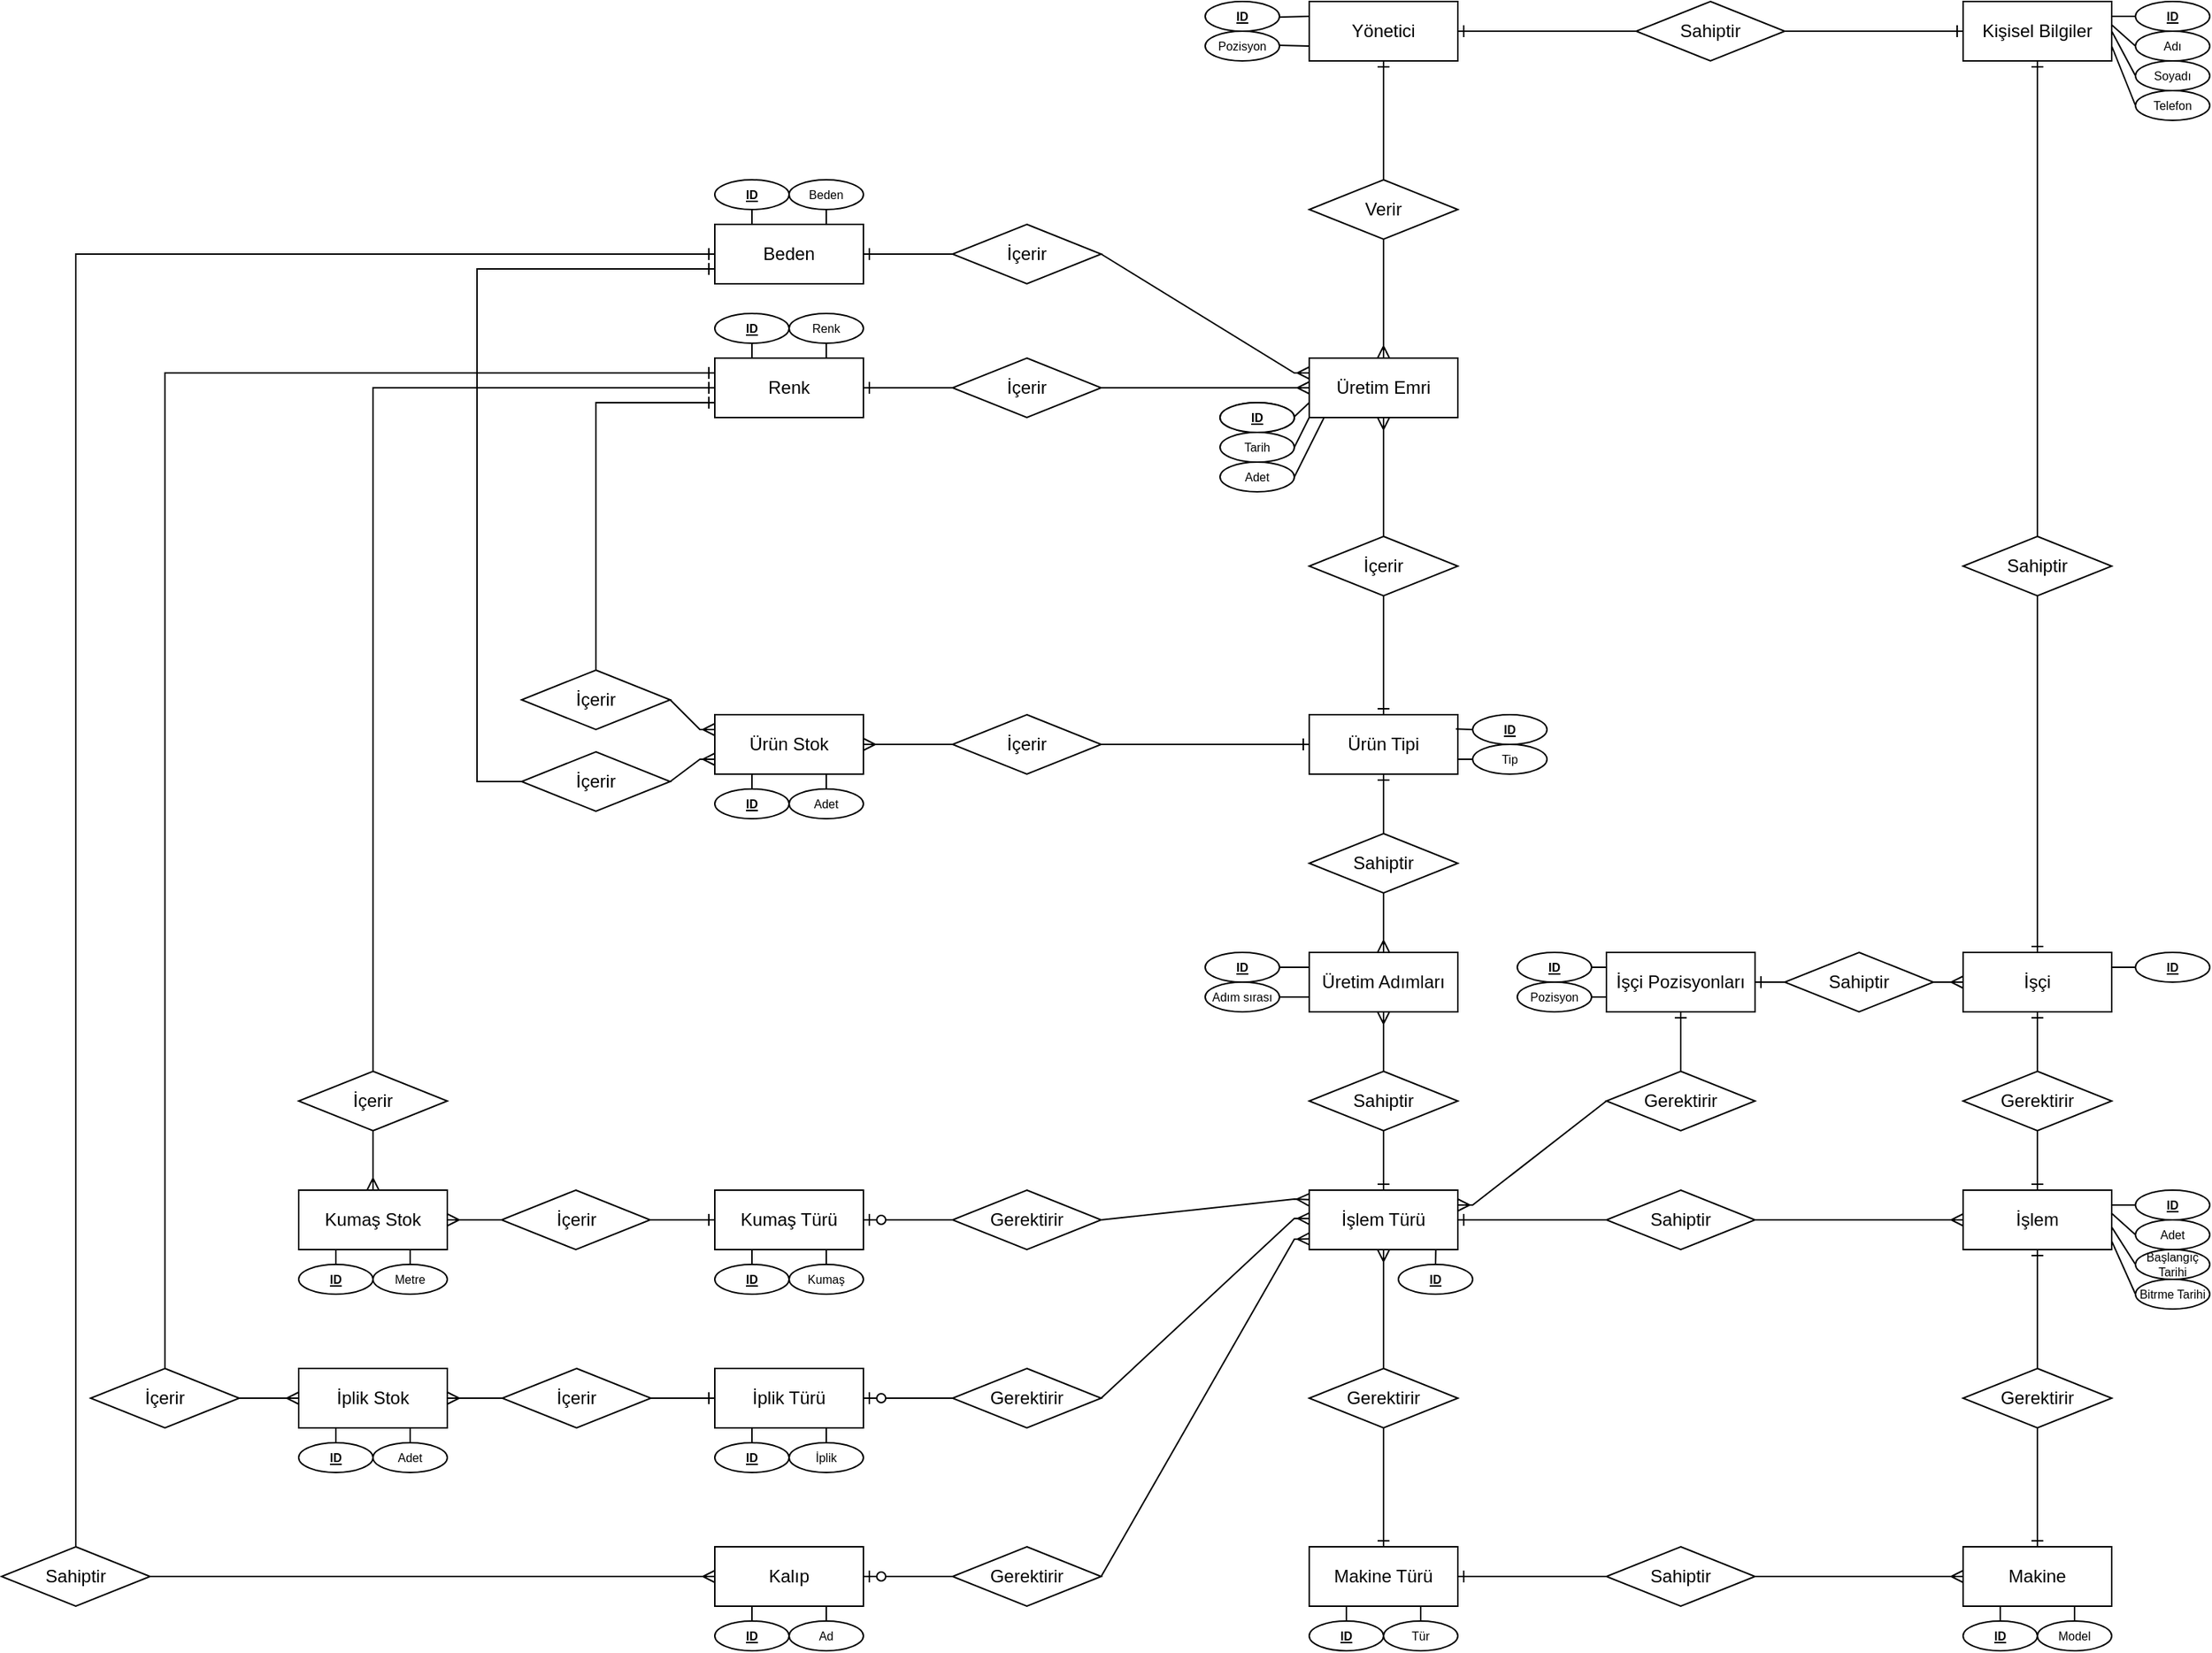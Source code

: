 <mxfile version="14.5.1" type="device"><diagram id="nu1CuTRo6ufPOASJz6pI" name="Page-1"><mxGraphModel dx="2500" dy="931" grid="1" gridSize="10" guides="1" tooltips="1" connect="1" arrows="1" fold="1" page="1" pageScale="1" pageWidth="827" pageHeight="1169" math="0" shadow="0"><root><mxCell id="0"/><mxCell id="1" parent="0"/><mxCell id="7ELqaizdaVHPfJmr0icn-6" value="Renk" style="whiteSpace=wrap;html=1;align=center;" vertex="1" parent="1"><mxGeometry x="-320" y="320" width="100" height="40" as="geometry"/></mxCell><mxCell id="7ELqaizdaVHPfJmr0icn-12" style="rounded=0;orthogonalLoop=1;jettySize=auto;html=1;entryX=0.25;entryY=0;entryDx=0;entryDy=0;fontSize=8;endArrow=none;endFill=0;" edge="1" parent="1" source="7ELqaizdaVHPfJmr0icn-7" target="7ELqaizdaVHPfJmr0icn-6"><mxGeometry relative="1" as="geometry"/></mxCell><mxCell id="7ELqaizdaVHPfJmr0icn-7" value="ID" style="ellipse;whiteSpace=wrap;html=1;align=center;fontSize=8;fontStyle=5" vertex="1" parent="1"><mxGeometry x="-320" y="290" width="50" height="20" as="geometry"/></mxCell><mxCell id="7ELqaizdaVHPfJmr0icn-13" style="edgeStyle=none;rounded=0;orthogonalLoop=1;jettySize=auto;html=1;entryX=0.75;entryY=0;entryDx=0;entryDy=0;endArrow=none;endFill=0;fontSize=8;" edge="1" parent="1" source="7ELqaizdaVHPfJmr0icn-10" target="7ELqaizdaVHPfJmr0icn-6"><mxGeometry relative="1" as="geometry"/></mxCell><mxCell id="7ELqaizdaVHPfJmr0icn-10" value="Renk" style="ellipse;whiteSpace=wrap;html=1;align=center;fontSize=8;" vertex="1" parent="1"><mxGeometry x="-270" y="290" width="50" height="20" as="geometry"/></mxCell><mxCell id="7ELqaizdaVHPfJmr0icn-19" value="Beden" style="whiteSpace=wrap;html=1;align=center;" vertex="1" parent="1"><mxGeometry x="-320" y="230" width="100" height="40" as="geometry"/></mxCell><mxCell id="7ELqaizdaVHPfJmr0icn-20" style="rounded=0;orthogonalLoop=1;jettySize=auto;html=1;entryX=0.25;entryY=0;entryDx=0;entryDy=0;fontSize=8;endArrow=none;endFill=0;" edge="1" parent="1" source="7ELqaizdaVHPfJmr0icn-21" target="7ELqaizdaVHPfJmr0icn-19"><mxGeometry relative="1" as="geometry"/></mxCell><mxCell id="7ELqaizdaVHPfJmr0icn-21" value="ID" style="ellipse;whiteSpace=wrap;html=1;align=center;fontSize=8;fontStyle=5" vertex="1" parent="1"><mxGeometry x="-320" y="200" width="50" height="20" as="geometry"/></mxCell><mxCell id="7ELqaizdaVHPfJmr0icn-22" style="edgeStyle=none;rounded=0;orthogonalLoop=1;jettySize=auto;html=1;entryX=0.75;entryY=0;entryDx=0;entryDy=0;endArrow=none;endFill=0;fontSize=8;" edge="1" parent="1" source="7ELqaizdaVHPfJmr0icn-23" target="7ELqaizdaVHPfJmr0icn-19"><mxGeometry relative="1" as="geometry"/></mxCell><mxCell id="7ELqaizdaVHPfJmr0icn-23" value="Beden" style="ellipse;whiteSpace=wrap;html=1;align=center;fontSize=8;" vertex="1" parent="1"><mxGeometry x="-270" y="200" width="50" height="20" as="geometry"/></mxCell><mxCell id="7ELqaizdaVHPfJmr0icn-31" value="Üretim Emri" style="whiteSpace=wrap;html=1;align=center;" vertex="1" parent="1"><mxGeometry x="80" y="320" width="100" height="40" as="geometry"/></mxCell><mxCell id="7ELqaizdaVHPfJmr0icn-42" value="Yönetici" style="whiteSpace=wrap;html=1;align=center;" vertex="1" parent="1"><mxGeometry x="80" y="80" width="100" height="40" as="geometry"/></mxCell><mxCell id="7ELqaizdaVHPfJmr0icn-45" style="edgeStyle=none;rounded=0;orthogonalLoop=1;jettySize=auto;html=1;entryX=0.5;entryY=1;entryDx=0;entryDy=0;endArrow=ERone;endFill=0;fontSize=12;" edge="1" parent="1" source="7ELqaizdaVHPfJmr0icn-44" target="7ELqaizdaVHPfJmr0icn-42"><mxGeometry relative="1" as="geometry"/></mxCell><mxCell id="7ELqaizdaVHPfJmr0icn-46" style="edgeStyle=none;rounded=0;orthogonalLoop=1;jettySize=auto;html=1;entryX=0.5;entryY=0;entryDx=0;entryDy=0;endArrow=ERmany;endFill=0;fontSize=12;" edge="1" parent="1" source="7ELqaizdaVHPfJmr0icn-44" target="7ELqaizdaVHPfJmr0icn-31"><mxGeometry relative="1" as="geometry"/></mxCell><mxCell id="7ELqaizdaVHPfJmr0icn-44" value="Verir" style="shape=rhombus;perimeter=rhombusPerimeter;whiteSpace=wrap;html=1;align=center;fontSize=12;" vertex="1" parent="1"><mxGeometry x="80" y="200" width="100" height="40" as="geometry"/></mxCell><mxCell id="7ELqaizdaVHPfJmr0icn-47" value="Ürün Tipi" style="whiteSpace=wrap;html=1;align=center;" vertex="1" parent="1"><mxGeometry x="80" y="560" width="100" height="40" as="geometry"/></mxCell><mxCell id="7ELqaizdaVHPfJmr0icn-48" value="Üretim Adımları" style="whiteSpace=wrap;html=1;align=center;" vertex="1" parent="1"><mxGeometry x="80" y="720" width="100" height="40" as="geometry"/></mxCell><mxCell id="7ELqaizdaVHPfJmr0icn-62" style="edgeStyle=none;rounded=0;orthogonalLoop=1;jettySize=auto;html=1;entryX=0;entryY=0.5;entryDx=0;entryDy=0;endArrow=ERmany;endFill=0;fontSize=12;" edge="1" parent="1" source="7ELqaizdaVHPfJmr0icn-51" target="7ELqaizdaVHPfJmr0icn-31"><mxGeometry relative="1" as="geometry"/></mxCell><mxCell id="7ELqaizdaVHPfJmr0icn-64" style="edgeStyle=none;rounded=0;orthogonalLoop=1;jettySize=auto;html=1;entryX=1;entryY=0.5;entryDx=0;entryDy=0;endArrow=ERone;endFill=0;fontSize=12;" edge="1" parent="1" source="7ELqaizdaVHPfJmr0icn-51" target="7ELqaizdaVHPfJmr0icn-6"><mxGeometry relative="1" as="geometry"/></mxCell><mxCell id="7ELqaizdaVHPfJmr0icn-51" value="İçerir" style="shape=rhombus;perimeter=rhombusPerimeter;whiteSpace=wrap;html=1;align=center;fontSize=12;" vertex="1" parent="1"><mxGeometry x="-160" y="320" width="100" height="40" as="geometry"/></mxCell><mxCell id="7ELqaizdaVHPfJmr0icn-66" style="edgeStyle=none;rounded=0;orthogonalLoop=1;jettySize=auto;html=1;entryX=1;entryY=0.5;entryDx=0;entryDy=0;endArrow=ERone;endFill=0;fontSize=12;" edge="1" parent="1" source="7ELqaizdaVHPfJmr0icn-56" target="7ELqaizdaVHPfJmr0icn-19"><mxGeometry relative="1" as="geometry"/></mxCell><mxCell id="7ELqaizdaVHPfJmr0icn-67" style="edgeStyle=none;rounded=0;orthogonalLoop=1;jettySize=auto;html=1;entryX=0;entryY=0.25;entryDx=0;entryDy=0;endArrow=ERmany;endFill=0;fontSize=12;exitX=1;exitY=0.5;exitDx=0;exitDy=0;" edge="1" parent="1" source="7ELqaizdaVHPfJmr0icn-56" target="7ELqaizdaVHPfJmr0icn-31"><mxGeometry relative="1" as="geometry"><Array as="points"><mxPoint x="70" y="330"/></Array></mxGeometry></mxCell><mxCell id="7ELqaizdaVHPfJmr0icn-56" value="İçerir" style="shape=rhombus;perimeter=rhombusPerimeter;whiteSpace=wrap;html=1;align=center;fontSize=12;" vertex="1" parent="1"><mxGeometry x="-160" y="230" width="100" height="40" as="geometry"/></mxCell><mxCell id="7ELqaizdaVHPfJmr0icn-70" style="edgeStyle=none;rounded=0;orthogonalLoop=1;jettySize=auto;html=1;entryX=0.5;entryY=1;entryDx=0;entryDy=0;endArrow=ERmany;endFill=0;fontSize=12;" edge="1" parent="1" source="7ELqaizdaVHPfJmr0icn-69" target="7ELqaizdaVHPfJmr0icn-31"><mxGeometry relative="1" as="geometry"/></mxCell><mxCell id="7ELqaizdaVHPfJmr0icn-71" style="edgeStyle=none;rounded=0;orthogonalLoop=1;jettySize=auto;html=1;entryX=0.5;entryY=0;entryDx=0;entryDy=0;endArrow=ERone;endFill=0;fontSize=12;" edge="1" parent="1" source="7ELqaizdaVHPfJmr0icn-69" target="7ELqaizdaVHPfJmr0icn-47"><mxGeometry relative="1" as="geometry"/></mxCell><mxCell id="7ELqaizdaVHPfJmr0icn-69" value="İçerir" style="shape=rhombus;perimeter=rhombusPerimeter;whiteSpace=wrap;html=1;align=center;fontSize=12;" vertex="1" parent="1"><mxGeometry x="80" y="440" width="100" height="40" as="geometry"/></mxCell><mxCell id="7ELqaizdaVHPfJmr0icn-74" style="edgeStyle=none;rounded=0;orthogonalLoop=1;jettySize=auto;html=1;entryX=0.5;entryY=1;entryDx=0;entryDy=0;endArrow=ERone;endFill=0;fontSize=12;" edge="1" parent="1" source="7ELqaizdaVHPfJmr0icn-72" target="7ELqaizdaVHPfJmr0icn-47"><mxGeometry relative="1" as="geometry"/></mxCell><mxCell id="7ELqaizdaVHPfJmr0icn-75" style="edgeStyle=none;rounded=0;orthogonalLoop=1;jettySize=auto;html=1;entryX=0.5;entryY=0;entryDx=0;entryDy=0;endArrow=ERmany;endFill=0;fontSize=12;" edge="1" parent="1" source="7ELqaizdaVHPfJmr0icn-72" target="7ELqaizdaVHPfJmr0icn-48"><mxGeometry relative="1" as="geometry"/></mxCell><mxCell id="7ELqaizdaVHPfJmr0icn-72" value="Sahiptir" style="shape=rhombus;perimeter=rhombusPerimeter;whiteSpace=wrap;html=1;align=center;fontSize=12;" vertex="1" parent="1"><mxGeometry x="80" y="640" width="100" height="40" as="geometry"/></mxCell><mxCell id="7ELqaizdaVHPfJmr0icn-77" style="edgeStyle=none;rounded=0;orthogonalLoop=1;jettySize=auto;html=1;endArrow=none;endFill=0;fontSize=12;" edge="1" parent="1" source="7ELqaizdaVHPfJmr0icn-76"><mxGeometry relative="1" as="geometry"><mxPoint x="80" y="730" as="targetPoint"/></mxGeometry></mxCell><mxCell id="7ELqaizdaVHPfJmr0icn-76" value="ID" style="ellipse;whiteSpace=wrap;html=1;align=center;fontSize=8;fontStyle=5" vertex="1" parent="1"><mxGeometry x="10" y="720" width="50" height="20" as="geometry"/></mxCell><mxCell id="7ELqaizdaVHPfJmr0icn-79" style="edgeStyle=none;rounded=0;orthogonalLoop=1;jettySize=auto;html=1;entryX=0;entryY=0.75;entryDx=0;entryDy=0;endArrow=none;endFill=0;fontSize=12;" edge="1" parent="1" source="7ELqaizdaVHPfJmr0icn-78" target="7ELqaizdaVHPfJmr0icn-48"><mxGeometry relative="1" as="geometry"/></mxCell><mxCell id="7ELqaizdaVHPfJmr0icn-78" value="Adım sırası&lt;br&gt;" style="ellipse;align=center;fontSize=8;fontStyle=0;verticalAlign=middle;labelPosition=center;verticalLabelPosition=middle;whiteSpace=wrap;html=1;" vertex="1" parent="1"><mxGeometry x="10" y="740" width="50" height="20" as="geometry"/></mxCell><mxCell id="7ELqaizdaVHPfJmr0icn-80" value="İşlem Türü" style="whiteSpace=wrap;html=1;align=center;" vertex="1" parent="1"><mxGeometry x="80" y="880" width="100" height="40" as="geometry"/></mxCell><mxCell id="7ELqaizdaVHPfJmr0icn-82" style="edgeStyle=none;rounded=0;orthogonalLoop=1;jettySize=auto;html=1;endArrow=ERmany;endFill=0;fontSize=12;" edge="1" parent="1" source="7ELqaizdaVHPfJmr0icn-81" target="7ELqaizdaVHPfJmr0icn-48"><mxGeometry relative="1" as="geometry"/></mxCell><mxCell id="7ELqaizdaVHPfJmr0icn-83" style="edgeStyle=none;rounded=0;orthogonalLoop=1;jettySize=auto;html=1;endArrow=ERone;endFill=0;fontSize=12;" edge="1" parent="1" source="7ELqaizdaVHPfJmr0icn-81" target="7ELqaizdaVHPfJmr0icn-80"><mxGeometry relative="1" as="geometry"/></mxCell><mxCell id="7ELqaizdaVHPfJmr0icn-81" value="Sahiptir" style="shape=rhombus;perimeter=rhombusPerimeter;whiteSpace=wrap;html=1;align=center;fontSize=12;" vertex="1" parent="1"><mxGeometry x="80" y="800" width="100" height="40" as="geometry"/></mxCell><mxCell id="7ELqaizdaVHPfJmr0icn-84" value="Kalıp" style="whiteSpace=wrap;html=1;align=center;" vertex="1" parent="1"><mxGeometry x="-320" y="1120" width="100" height="40" as="geometry"/></mxCell><mxCell id="7ELqaizdaVHPfJmr0icn-86" style="edgeStyle=none;rounded=0;orthogonalLoop=1;jettySize=auto;html=1;endArrow=ERmany;endFill=0;fontSize=12;exitX=1;exitY=0.5;exitDx=0;exitDy=0;entryX=0.001;entryY=0.82;entryDx=0;entryDy=0;entryPerimeter=0;" edge="1" parent="1" source="7ELqaizdaVHPfJmr0icn-85" target="7ELqaizdaVHPfJmr0icn-80"><mxGeometry relative="1" as="geometry"><Array as="points"><mxPoint x="70" y="913"/></Array></mxGeometry></mxCell><mxCell id="7ELqaizdaVHPfJmr0icn-87" style="edgeStyle=none;rounded=0;orthogonalLoop=1;jettySize=auto;html=1;entryX=1;entryY=0.5;entryDx=0;entryDy=0;endArrow=ERzeroToOne;endFill=1;fontSize=12;" edge="1" parent="1" source="7ELqaizdaVHPfJmr0icn-85" target="7ELqaizdaVHPfJmr0icn-84"><mxGeometry relative="1" as="geometry"/></mxCell><mxCell id="7ELqaizdaVHPfJmr0icn-85" value="Gerektirir" style="shape=rhombus;perimeter=rhombusPerimeter;whiteSpace=wrap;html=1;align=center;fontSize=12;" vertex="1" parent="1"><mxGeometry x="-160" y="1120" width="100" height="40" as="geometry"/></mxCell><mxCell id="7ELqaizdaVHPfJmr0icn-89" style="edgeStyle=none;rounded=0;orthogonalLoop=1;jettySize=auto;html=1;entryX=0;entryY=0.5;entryDx=0;entryDy=0;endArrow=ERmany;endFill=0;fontSize=12;" edge="1" parent="1" source="7ELqaizdaVHPfJmr0icn-88" target="7ELqaizdaVHPfJmr0icn-84"><mxGeometry relative="1" as="geometry"/></mxCell><mxCell id="7ELqaizdaVHPfJmr0icn-90" style="edgeStyle=none;rounded=0;orthogonalLoop=1;jettySize=auto;html=1;entryX=0;entryY=0.5;entryDx=0;entryDy=0;endArrow=ERone;endFill=0;fontSize=12;" edge="1" parent="1" source="7ELqaizdaVHPfJmr0icn-88" target="7ELqaizdaVHPfJmr0icn-19"><mxGeometry relative="1" as="geometry"><Array as="points"><mxPoint x="-750" y="250"/></Array></mxGeometry></mxCell><mxCell id="7ELqaizdaVHPfJmr0icn-88" value="Sahiptir" style="shape=rhombus;perimeter=rhombusPerimeter;whiteSpace=wrap;html=1;align=center;fontSize=12;" vertex="1" parent="1"><mxGeometry x="-800" y="1120" width="100" height="40" as="geometry"/></mxCell><mxCell id="7ELqaizdaVHPfJmr0icn-91" value="Kumaş Türü" style="whiteSpace=wrap;html=1;align=center;" vertex="1" parent="1"><mxGeometry x="-320" y="880" width="100" height="40" as="geometry"/></mxCell><mxCell id="7ELqaizdaVHPfJmr0icn-94" style="edgeStyle=none;rounded=0;orthogonalLoop=1;jettySize=auto;html=1;endArrow=ERzeroToOne;endFill=1;fontSize=12;" edge="1" parent="1" source="7ELqaizdaVHPfJmr0icn-92" target="7ELqaizdaVHPfJmr0icn-91"><mxGeometry relative="1" as="geometry"/></mxCell><mxCell id="7ELqaizdaVHPfJmr0icn-95" style="edgeStyle=none;rounded=0;orthogonalLoop=1;jettySize=auto;html=1;entryX=-0.003;entryY=0.16;entryDx=0;entryDy=0;endArrow=ERmany;endFill=0;fontSize=12;exitX=1;exitY=0.5;exitDx=0;exitDy=0;entryPerimeter=0;" edge="1" parent="1" source="7ELqaizdaVHPfJmr0icn-92" target="7ELqaizdaVHPfJmr0icn-80"><mxGeometry relative="1" as="geometry"><Array as="points"><mxPoint x="70" y="886"/></Array></mxGeometry></mxCell><mxCell id="7ELqaizdaVHPfJmr0icn-92" value="Gerektirir" style="shape=rhombus;perimeter=rhombusPerimeter;whiteSpace=wrap;html=1;align=center;fontSize=12;" vertex="1" parent="1"><mxGeometry x="-160" y="880" width="100" height="40" as="geometry"/></mxCell><mxCell id="7ELqaizdaVHPfJmr0icn-97" value="Kumaş Stok" style="whiteSpace=wrap;html=1;align=center;" vertex="1" parent="1"><mxGeometry x="-600" y="880" width="100" height="40" as="geometry"/></mxCell><mxCell id="7ELqaizdaVHPfJmr0icn-99" style="edgeStyle=none;rounded=0;orthogonalLoop=1;jettySize=auto;html=1;endArrow=ERmany;endFill=0;fontSize=12;" edge="1" parent="1" source="7ELqaizdaVHPfJmr0icn-98" target="7ELqaizdaVHPfJmr0icn-97"><mxGeometry relative="1" as="geometry"/></mxCell><mxCell id="7ELqaizdaVHPfJmr0icn-100" style="edgeStyle=none;rounded=0;orthogonalLoop=1;jettySize=auto;html=1;endArrow=ERone;endFill=0;fontSize=12;" edge="1" parent="1" source="7ELqaizdaVHPfJmr0icn-98" target="7ELqaizdaVHPfJmr0icn-91"><mxGeometry relative="1" as="geometry"/></mxCell><mxCell id="7ELqaizdaVHPfJmr0icn-98" value="İçerir" style="shape=rhombus;perimeter=rhombusPerimeter;whiteSpace=wrap;html=1;align=center;fontSize=12;" vertex="1" parent="1"><mxGeometry x="-463.5" y="880" width="100" height="40" as="geometry"/></mxCell><mxCell id="7ELqaizdaVHPfJmr0icn-105" style="edgeStyle=none;rounded=0;orthogonalLoop=1;jettySize=auto;html=1;entryX=0;entryY=0.5;entryDx=0;entryDy=0;endArrow=ERone;endFill=0;fontSize=12;" edge="1" parent="1" source="7ELqaizdaVHPfJmr0icn-103" target="7ELqaizdaVHPfJmr0icn-6"><mxGeometry relative="1" as="geometry"><Array as="points"><mxPoint x="-550" y="340"/></Array></mxGeometry></mxCell><mxCell id="7ELqaizdaVHPfJmr0icn-106" style="edgeStyle=none;rounded=0;orthogonalLoop=1;jettySize=auto;html=1;entryX=0.5;entryY=0;entryDx=0;entryDy=0;endArrow=ERmany;endFill=0;fontSize=12;" edge="1" parent="1" source="7ELqaizdaVHPfJmr0icn-103" target="7ELqaizdaVHPfJmr0icn-97"><mxGeometry relative="1" as="geometry"/></mxCell><mxCell id="7ELqaizdaVHPfJmr0icn-103" value="İçerir" style="shape=rhombus;perimeter=rhombusPerimeter;whiteSpace=wrap;html=1;align=center;fontSize=12;" vertex="1" parent="1"><mxGeometry x="-600" y="800" width="100" height="40" as="geometry"/></mxCell><mxCell id="7ELqaizdaVHPfJmr0icn-141" style="edgeStyle=none;rounded=0;orthogonalLoop=1;jettySize=auto;html=1;entryX=0.25;entryY=1;entryDx=0;entryDy=0;endArrow=none;endFill=0;fontSize=12;" edge="1" parent="1" source="7ELqaizdaVHPfJmr0icn-107" target="7ELqaizdaVHPfJmr0icn-97"><mxGeometry relative="1" as="geometry"/></mxCell><mxCell id="7ELqaizdaVHPfJmr0icn-107" value="ID" style="ellipse;whiteSpace=wrap;html=1;align=center;fontSize=8;fontStyle=5" vertex="1" parent="1"><mxGeometry x="-600" y="930" width="50" height="20" as="geometry"/></mxCell><mxCell id="7ELqaizdaVHPfJmr0icn-142" style="edgeStyle=none;rounded=0;orthogonalLoop=1;jettySize=auto;html=1;entryX=0.75;entryY=1;entryDx=0;entryDy=0;endArrow=none;endFill=0;fontSize=12;" edge="1" parent="1" source="7ELqaizdaVHPfJmr0icn-109" target="7ELqaizdaVHPfJmr0icn-97"><mxGeometry relative="1" as="geometry"/></mxCell><mxCell id="7ELqaizdaVHPfJmr0icn-109" value="Metre" style="ellipse;whiteSpace=wrap;html=1;align=center;fontSize=8;" vertex="1" parent="1"><mxGeometry x="-550" y="930" width="50" height="20" as="geometry"/></mxCell><mxCell id="7ELqaizdaVHPfJmr0icn-112" style="edgeStyle=none;rounded=0;orthogonalLoop=1;jettySize=auto;html=1;entryX=0.25;entryY=1;entryDx=0;entryDy=0;endArrow=none;endFill=0;fontSize=12;" edge="1" parent="1" source="7ELqaizdaVHPfJmr0icn-111" target="7ELqaizdaVHPfJmr0icn-91"><mxGeometry relative="1" as="geometry"/></mxCell><mxCell id="7ELqaizdaVHPfJmr0icn-111" value="ID" style="ellipse;whiteSpace=wrap;html=1;align=center;fontSize=8;fontStyle=5" vertex="1" parent="1"><mxGeometry x="-320" y="930" width="50" height="20" as="geometry"/></mxCell><mxCell id="7ELqaizdaVHPfJmr0icn-117" style="edgeStyle=none;rounded=0;orthogonalLoop=1;jettySize=auto;html=1;entryX=0.75;entryY=1;entryDx=0;entryDy=0;endArrow=none;endFill=0;fontSize=12;" edge="1" parent="1" source="7ELqaizdaVHPfJmr0icn-115" target="7ELqaizdaVHPfJmr0icn-91"><mxGeometry relative="1" as="geometry"/></mxCell><mxCell id="7ELqaizdaVHPfJmr0icn-115" value="Kumaş" style="ellipse;whiteSpace=wrap;html=1;align=center;fontSize=8;" vertex="1" parent="1"><mxGeometry x="-270" y="930" width="50" height="20" as="geometry"/></mxCell><mxCell id="7ELqaizdaVHPfJmr0icn-152" style="edgeStyle=none;rounded=0;orthogonalLoop=1;jettySize=auto;html=1;entryX=0.25;entryY=1;entryDx=0;entryDy=0;endArrow=none;endFill=0;fontSize=12;" edge="1" parent="1" source="7ELqaizdaVHPfJmr0icn-118" target="7ELqaizdaVHPfJmr0icn-84"><mxGeometry relative="1" as="geometry"/></mxCell><mxCell id="7ELqaizdaVHPfJmr0icn-118" value="ID" style="ellipse;whiteSpace=wrap;html=1;align=center;fontSize=8;fontStyle=5" vertex="1" parent="1"><mxGeometry x="-320" y="1170" width="50" height="20" as="geometry"/></mxCell><mxCell id="7ELqaizdaVHPfJmr0icn-121" style="edgeStyle=none;rounded=0;orthogonalLoop=1;jettySize=auto;html=1;entryX=0.75;entryY=1;entryDx=0;entryDy=0;endArrow=none;endFill=0;fontSize=12;" edge="1" parent="1" source="7ELqaizdaVHPfJmr0icn-119" target="7ELqaizdaVHPfJmr0icn-84"><mxGeometry relative="1" as="geometry"/></mxCell><mxCell id="7ELqaizdaVHPfJmr0icn-119" value="Ad" style="ellipse;whiteSpace=wrap;html=1;align=center;fontSize=8;" vertex="1" parent="1"><mxGeometry x="-270" y="1170" width="50" height="20" as="geometry"/></mxCell><mxCell id="7ELqaizdaVHPfJmr0icn-122" value="İplik Türü" style="whiteSpace=wrap;html=1;align=center;" vertex="1" parent="1"><mxGeometry x="-320" y="1000" width="100" height="40" as="geometry"/></mxCell><mxCell id="7ELqaizdaVHPfJmr0icn-125" style="edgeStyle=none;rounded=0;orthogonalLoop=1;jettySize=auto;html=1;entryX=1;entryY=0.5;entryDx=0;entryDy=0;endArrow=ERzeroToOne;endFill=1;fontSize=12;" edge="1" parent="1" source="7ELqaizdaVHPfJmr0icn-124" target="7ELqaizdaVHPfJmr0icn-122"><mxGeometry relative="1" as="geometry"/></mxCell><mxCell id="7ELqaizdaVHPfJmr0icn-126" style="edgeStyle=none;rounded=0;orthogonalLoop=1;jettySize=auto;html=1;endArrow=ERmany;endFill=0;fontSize=12;exitX=1;exitY=0.5;exitDx=0;exitDy=0;entryX=0.003;entryY=0.479;entryDx=0;entryDy=0;entryPerimeter=0;" edge="1" parent="1" source="7ELqaizdaVHPfJmr0icn-124" target="7ELqaizdaVHPfJmr0icn-80"><mxGeometry relative="1" as="geometry"><mxPoint x="40" y="913" as="targetPoint"/><Array as="points"><mxPoint x="70" y="899"/></Array></mxGeometry></mxCell><mxCell id="7ELqaizdaVHPfJmr0icn-124" value="Gerektirir" style="shape=rhombus;perimeter=rhombusPerimeter;whiteSpace=wrap;html=1;align=center;fontSize=12;" vertex="1" parent="1"><mxGeometry x="-160" y="1000" width="100" height="40" as="geometry"/></mxCell><mxCell id="7ELqaizdaVHPfJmr0icn-129" value="İplik Stok" style="whiteSpace=wrap;html=1;align=center;" vertex="1" parent="1"><mxGeometry x="-600" y="1000" width="100" height="40" as="geometry"/></mxCell><mxCell id="7ELqaizdaVHPfJmr0icn-132" style="edgeStyle=none;rounded=0;orthogonalLoop=1;jettySize=auto;html=1;entryX=0;entryY=0.5;entryDx=0;entryDy=0;endArrow=ERone;endFill=0;fontSize=12;" edge="1" parent="1" source="7ELqaizdaVHPfJmr0icn-130" target="7ELqaizdaVHPfJmr0icn-122"><mxGeometry relative="1" as="geometry"/></mxCell><mxCell id="7ELqaizdaVHPfJmr0icn-133" style="edgeStyle=none;rounded=0;orthogonalLoop=1;jettySize=auto;html=1;entryX=1;entryY=0.5;entryDx=0;entryDy=0;endArrow=ERmany;endFill=0;fontSize=12;" edge="1" parent="1" source="7ELqaizdaVHPfJmr0icn-130" target="7ELqaizdaVHPfJmr0icn-129"><mxGeometry relative="1" as="geometry"/></mxCell><mxCell id="7ELqaizdaVHPfJmr0icn-130" value="İçerir" style="shape=rhombus;perimeter=rhombusPerimeter;whiteSpace=wrap;html=1;align=center;fontSize=12;" vertex="1" parent="1"><mxGeometry x="-463" y="1000" width="100" height="40" as="geometry"/></mxCell><mxCell id="7ELqaizdaVHPfJmr0icn-135" style="edgeStyle=none;rounded=0;orthogonalLoop=1;jettySize=auto;html=1;entryX=0;entryY=0.5;entryDx=0;entryDy=0;endArrow=ERmany;endFill=0;fontSize=12;" edge="1" parent="1" source="7ELqaizdaVHPfJmr0icn-134" target="7ELqaizdaVHPfJmr0icn-129"><mxGeometry relative="1" as="geometry"/></mxCell><mxCell id="7ELqaizdaVHPfJmr0icn-136" style="edgeStyle=none;rounded=0;orthogonalLoop=1;jettySize=auto;html=1;endArrow=ERone;endFill=0;fontSize=12;entryX=0;entryY=0.25;entryDx=0;entryDy=0;" edge="1" parent="1" source="7ELqaizdaVHPfJmr0icn-134" target="7ELqaizdaVHPfJmr0icn-6"><mxGeometry relative="1" as="geometry"><mxPoint x="-650" y="320" as="targetPoint"/><Array as="points"><mxPoint x="-690" y="330"/></Array></mxGeometry></mxCell><mxCell id="7ELqaizdaVHPfJmr0icn-134" value="İçerir" style="shape=rhombus;perimeter=rhombusPerimeter;whiteSpace=wrap;html=1;align=center;fontSize=12;" vertex="1" parent="1"><mxGeometry x="-740" y="1000" width="100" height="40" as="geometry"/></mxCell><mxCell id="7ELqaizdaVHPfJmr0icn-139" style="edgeStyle=none;rounded=0;orthogonalLoop=1;jettySize=auto;html=1;entryX=0.25;entryY=1;entryDx=0;entryDy=0;endArrow=none;endFill=0;fontSize=12;" edge="1" parent="1" source="7ELqaizdaVHPfJmr0icn-137" target="7ELqaizdaVHPfJmr0icn-129"><mxGeometry relative="1" as="geometry"/></mxCell><mxCell id="7ELqaizdaVHPfJmr0icn-137" value="ID" style="ellipse;whiteSpace=wrap;html=1;align=center;fontSize=8;fontStyle=5" vertex="1" parent="1"><mxGeometry x="-600" y="1050" width="50" height="20" as="geometry"/></mxCell><mxCell id="7ELqaizdaVHPfJmr0icn-140" style="edgeStyle=none;rounded=0;orthogonalLoop=1;jettySize=auto;html=1;entryX=0.75;entryY=1;entryDx=0;entryDy=0;endArrow=none;endFill=0;fontSize=12;" edge="1" parent="1" source="7ELqaizdaVHPfJmr0icn-138" target="7ELqaizdaVHPfJmr0icn-129"><mxGeometry relative="1" as="geometry"/></mxCell><mxCell id="7ELqaizdaVHPfJmr0icn-138" value="Adet" style="ellipse;whiteSpace=wrap;html=1;align=center;fontSize=8;" vertex="1" parent="1"><mxGeometry x="-550" y="1050" width="50" height="20" as="geometry"/></mxCell><mxCell id="7ELqaizdaVHPfJmr0icn-147" style="edgeStyle=none;rounded=0;orthogonalLoop=1;jettySize=auto;html=1;entryX=0.25;entryY=1;entryDx=0;entryDy=0;endArrow=none;endFill=0;fontSize=12;" edge="1" parent="1" source="7ELqaizdaVHPfJmr0icn-145" target="7ELqaizdaVHPfJmr0icn-122"><mxGeometry relative="1" as="geometry"/></mxCell><mxCell id="7ELqaizdaVHPfJmr0icn-145" value="ID" style="ellipse;whiteSpace=wrap;html=1;align=center;fontSize=8;fontStyle=5" vertex="1" parent="1"><mxGeometry x="-320" y="1050" width="50" height="20" as="geometry"/></mxCell><mxCell id="7ELqaizdaVHPfJmr0icn-148" style="edgeStyle=none;rounded=0;orthogonalLoop=1;jettySize=auto;html=1;entryX=0.75;entryY=1;entryDx=0;entryDy=0;endArrow=none;endFill=0;fontSize=12;" edge="1" parent="1" source="7ELqaizdaVHPfJmr0icn-146" target="7ELqaizdaVHPfJmr0icn-122"><mxGeometry relative="1" as="geometry"/></mxCell><mxCell id="7ELqaizdaVHPfJmr0icn-146" value="İplik" style="ellipse;whiteSpace=wrap;html=1;align=center;fontSize=8;" vertex="1" parent="1"><mxGeometry x="-270" y="1050" width="50" height="20" as="geometry"/></mxCell><mxCell id="7ELqaizdaVHPfJmr0icn-149" value="Kumaş Türü" style="whiteSpace=wrap;html=1;align=center;" vertex="1" parent="1"><mxGeometry x="-320" y="880" width="100" height="40" as="geometry"/></mxCell><mxCell id="7ELqaizdaVHPfJmr0icn-169" value="Ürün Stok" style="whiteSpace=wrap;html=1;align=center;" vertex="1" parent="1"><mxGeometry x="-320" y="560" width="100" height="40" as="geometry"/></mxCell><mxCell id="7ELqaizdaVHPfJmr0icn-173" style="edgeStyle=none;rounded=0;orthogonalLoop=1;jettySize=auto;html=1;entryX=0;entryY=0.25;entryDx=0;entryDy=0;endArrow=ERmany;endFill=0;fontSize=12;exitX=1;exitY=0.5;exitDx=0;exitDy=0;" edge="1" parent="1" source="7ELqaizdaVHPfJmr0icn-170" target="7ELqaizdaVHPfJmr0icn-169"><mxGeometry relative="1" as="geometry"><Array as="points"><mxPoint x="-330" y="570"/></Array></mxGeometry></mxCell><mxCell id="7ELqaizdaVHPfJmr0icn-175" style="edgeStyle=none;rounded=0;orthogonalLoop=1;jettySize=auto;html=1;endArrow=ERone;endFill=0;fontSize=12;entryX=0;entryY=0.75;entryDx=0;entryDy=0;" edge="1" parent="1" source="7ELqaizdaVHPfJmr0icn-170" target="7ELqaizdaVHPfJmr0icn-6"><mxGeometry relative="1" as="geometry"><mxPoint x="-330" y="380" as="targetPoint"/><Array as="points"><mxPoint x="-400" y="350"/></Array></mxGeometry></mxCell><mxCell id="7ELqaizdaVHPfJmr0icn-170" value="İçerir" style="shape=rhombus;perimeter=rhombusPerimeter;whiteSpace=wrap;html=1;align=center;fontSize=12;" vertex="1" parent="1"><mxGeometry x="-450" y="530" width="100" height="40" as="geometry"/></mxCell><mxCell id="7ELqaizdaVHPfJmr0icn-174" style="edgeStyle=none;rounded=0;orthogonalLoop=1;jettySize=auto;html=1;entryX=0;entryY=0.75;entryDx=0;entryDy=0;endArrow=ERmany;endFill=0;fontSize=12;exitX=1;exitY=0.5;exitDx=0;exitDy=0;" edge="1" parent="1" source="7ELqaizdaVHPfJmr0icn-171" target="7ELqaizdaVHPfJmr0icn-169"><mxGeometry relative="1" as="geometry"><Array as="points"><mxPoint x="-330" y="590"/></Array></mxGeometry></mxCell><mxCell id="7ELqaizdaVHPfJmr0icn-177" style="edgeStyle=none;rounded=0;orthogonalLoop=1;jettySize=auto;html=1;endArrow=ERone;endFill=0;fontSize=12;entryX=0;entryY=0.75;entryDx=0;entryDy=0;" edge="1" parent="1" source="7ELqaizdaVHPfJmr0icn-171" target="7ELqaizdaVHPfJmr0icn-19"><mxGeometry relative="1" as="geometry"><mxPoint x="-480" y="260" as="targetPoint"/><Array as="points"><mxPoint x="-480" y="605"/><mxPoint x="-480" y="260"/></Array></mxGeometry></mxCell><mxCell id="7ELqaizdaVHPfJmr0icn-171" value="İçerir" style="shape=rhombus;perimeter=rhombusPerimeter;whiteSpace=wrap;html=1;align=center;fontSize=12;" vertex="1" parent="1"><mxGeometry x="-450" y="585" width="100" height="40" as="geometry"/></mxCell><mxCell id="7ELqaizdaVHPfJmr0icn-179" style="edgeStyle=none;rounded=0;orthogonalLoop=1;jettySize=auto;html=1;endArrow=ERmany;endFill=0;fontSize=12;" edge="1" parent="1" source="7ELqaizdaVHPfJmr0icn-178" target="7ELqaizdaVHPfJmr0icn-169"><mxGeometry relative="1" as="geometry"/></mxCell><mxCell id="7ELqaizdaVHPfJmr0icn-180" style="edgeStyle=none;rounded=0;orthogonalLoop=1;jettySize=auto;html=1;entryX=0;entryY=0.5;entryDx=0;entryDy=0;endArrow=ERone;endFill=0;fontSize=12;" edge="1" parent="1" source="7ELqaizdaVHPfJmr0icn-178" target="7ELqaizdaVHPfJmr0icn-47"><mxGeometry relative="1" as="geometry"/></mxCell><mxCell id="7ELqaizdaVHPfJmr0icn-178" value="İçerir" style="shape=rhombus;perimeter=rhombusPerimeter;whiteSpace=wrap;html=1;align=center;fontSize=12;" vertex="1" parent="1"><mxGeometry x="-160" y="560" width="100" height="40" as="geometry"/></mxCell><mxCell id="7ELqaizdaVHPfJmr0icn-183" style="edgeStyle=none;rounded=0;orthogonalLoop=1;jettySize=auto;html=1;entryX=0.25;entryY=1;entryDx=0;entryDy=0;endArrow=none;endFill=0;fontSize=12;" edge="1" parent="1" source="7ELqaizdaVHPfJmr0icn-181" target="7ELqaizdaVHPfJmr0icn-169"><mxGeometry relative="1" as="geometry"/></mxCell><mxCell id="7ELqaizdaVHPfJmr0icn-181" value="ID" style="ellipse;whiteSpace=wrap;html=1;align=center;fontSize=8;fontStyle=5" vertex="1" parent="1"><mxGeometry x="-320" y="610" width="50" height="20" as="geometry"/></mxCell><mxCell id="7ELqaizdaVHPfJmr0icn-184" style="edgeStyle=none;rounded=0;orthogonalLoop=1;jettySize=auto;html=1;entryX=0.75;entryY=1;entryDx=0;entryDy=0;endArrow=none;endFill=0;fontSize=12;" edge="1" parent="1" source="7ELqaizdaVHPfJmr0icn-182" target="7ELqaizdaVHPfJmr0icn-169"><mxGeometry relative="1" as="geometry"/></mxCell><mxCell id="7ELqaizdaVHPfJmr0icn-182" value="Adet" style="ellipse;whiteSpace=wrap;html=1;align=center;fontSize=8;" vertex="1" parent="1"><mxGeometry x="-270" y="610" width="50" height="20" as="geometry"/></mxCell><mxCell id="7ELqaizdaVHPfJmr0icn-192" style="edgeStyle=none;rounded=0;orthogonalLoop=1;jettySize=auto;html=1;entryX=0;entryY=0.75;entryDx=0;entryDy=0;endArrow=none;endFill=0;fontSize=12;exitX=0.999;exitY=0.474;exitDx=0;exitDy=0;exitPerimeter=0;" edge="1" parent="1" source="7ELqaizdaVHPfJmr0icn-185" target="7ELqaizdaVHPfJmr0icn-31"><mxGeometry relative="1" as="geometry"/></mxCell><mxCell id="7ELqaizdaVHPfJmr0icn-185" value="ID" style="ellipse;whiteSpace=wrap;html=1;align=center;fontSize=8;fontStyle=5" vertex="1" parent="1"><mxGeometry x="20" y="350" width="50" height="20" as="geometry"/></mxCell><mxCell id="7ELqaizdaVHPfJmr0icn-194" style="edgeStyle=none;rounded=0;orthogonalLoop=1;jettySize=auto;html=1;entryX=0.1;entryY=1;entryDx=0;entryDy=0;entryPerimeter=0;endArrow=none;endFill=0;fontSize=12;exitX=1;exitY=0.5;exitDx=0;exitDy=0;" edge="1" parent="1" source="7ELqaizdaVHPfJmr0icn-188" target="7ELqaizdaVHPfJmr0icn-31"><mxGeometry relative="1" as="geometry"/></mxCell><mxCell id="7ELqaizdaVHPfJmr0icn-188" value="Adet" style="ellipse;whiteSpace=wrap;html=1;align=center;fontSize=8;" vertex="1" parent="1"><mxGeometry x="20" y="390" width="50" height="20" as="geometry"/></mxCell><mxCell id="7ELqaizdaVHPfJmr0icn-193" style="edgeStyle=none;rounded=0;orthogonalLoop=1;jettySize=auto;html=1;entryX=0;entryY=1;entryDx=0;entryDy=0;endArrow=none;endFill=0;fontSize=12;exitX=1;exitY=0.5;exitDx=0;exitDy=0;" edge="1" parent="1" source="7ELqaizdaVHPfJmr0icn-190" target="7ELqaizdaVHPfJmr0icn-31"><mxGeometry relative="1" as="geometry"/></mxCell><mxCell id="7ELqaizdaVHPfJmr0icn-190" value="Tarih" style="ellipse;whiteSpace=wrap;html=1;align=center;fontSize=8;" vertex="1" parent="1"><mxGeometry x="20" y="370" width="50" height="20" as="geometry"/></mxCell><mxCell id="7ELqaizdaVHPfJmr0icn-195" value="İşlem" style="whiteSpace=wrap;html=1;align=center;" vertex="1" parent="1"><mxGeometry x="520" y="880" width="100" height="40" as="geometry"/></mxCell><mxCell id="7ELqaizdaVHPfJmr0icn-198" style="edgeStyle=none;rounded=0;orthogonalLoop=1;jettySize=auto;html=1;entryX=1;entryY=0.5;entryDx=0;entryDy=0;endArrow=ERone;endFill=0;fontSize=12;" edge="1" parent="1" source="7ELqaizdaVHPfJmr0icn-197" target="7ELqaizdaVHPfJmr0icn-80"><mxGeometry relative="1" as="geometry"/></mxCell><mxCell id="7ELqaizdaVHPfJmr0icn-199" style="edgeStyle=none;rounded=0;orthogonalLoop=1;jettySize=auto;html=1;entryX=0;entryY=0.5;entryDx=0;entryDy=0;endArrow=ERmany;endFill=0;fontSize=12;" edge="1" parent="1" source="7ELqaizdaVHPfJmr0icn-197" target="7ELqaizdaVHPfJmr0icn-195"><mxGeometry relative="1" as="geometry"/></mxCell><mxCell id="7ELqaizdaVHPfJmr0icn-197" value="Sahiptir" style="shape=rhombus;perimeter=rhombusPerimeter;whiteSpace=wrap;html=1;align=center;fontSize=12;" vertex="1" parent="1"><mxGeometry x="280" y="880" width="100" height="40" as="geometry"/></mxCell><mxCell id="7ELqaizdaVHPfJmr0icn-200" value="Makine Türü" style="whiteSpace=wrap;html=1;align=center;" vertex="1" parent="1"><mxGeometry x="80" y="1120" width="100" height="40" as="geometry"/></mxCell><mxCell id="7ELqaizdaVHPfJmr0icn-205" style="edgeStyle=none;rounded=0;orthogonalLoop=1;jettySize=auto;html=1;entryX=0.5;entryY=1;entryDx=0;entryDy=0;endArrow=ERmany;endFill=0;fontSize=12;exitX=0.5;exitY=0;exitDx=0;exitDy=0;" edge="1" parent="1" source="7ELqaizdaVHPfJmr0icn-204" target="7ELqaizdaVHPfJmr0icn-80"><mxGeometry relative="1" as="geometry"><Array as="points"/></mxGeometry></mxCell><mxCell id="7ELqaizdaVHPfJmr0icn-206" style="edgeStyle=none;rounded=0;orthogonalLoop=1;jettySize=auto;html=1;endArrow=ERone;endFill=0;fontSize=12;" edge="1" parent="1" source="7ELqaizdaVHPfJmr0icn-204" target="7ELqaizdaVHPfJmr0icn-200"><mxGeometry relative="1" as="geometry"/></mxCell><mxCell id="7ELqaizdaVHPfJmr0icn-204" value="Gerektirir" style="shape=rhombus;perimeter=rhombusPerimeter;whiteSpace=wrap;html=1;align=center;fontSize=12;" vertex="1" parent="1"><mxGeometry x="80" y="1000" width="100" height="40" as="geometry"/></mxCell><mxCell id="7ELqaizdaVHPfJmr0icn-207" value="Makine" style="whiteSpace=wrap;html=1;align=center;" vertex="1" parent="1"><mxGeometry x="520" y="1120" width="100" height="40" as="geometry"/></mxCell><mxCell id="7ELqaizdaVHPfJmr0icn-210" style="edgeStyle=none;rounded=0;orthogonalLoop=1;jettySize=auto;html=1;entryX=0.25;entryY=1;entryDx=0;entryDy=0;endArrow=none;endFill=0;fontSize=12;" edge="1" parent="1" source="7ELqaizdaVHPfJmr0icn-208" target="7ELqaizdaVHPfJmr0icn-207"><mxGeometry relative="1" as="geometry"/></mxCell><mxCell id="7ELqaizdaVHPfJmr0icn-208" value="ID" style="ellipse;whiteSpace=wrap;html=1;align=center;fontSize=8;fontStyle=5" vertex="1" parent="1"><mxGeometry x="520" y="1170" width="50" height="20" as="geometry"/></mxCell><mxCell id="7ELqaizdaVHPfJmr0icn-211" style="edgeStyle=none;rounded=0;orthogonalLoop=1;jettySize=auto;html=1;entryX=0.75;entryY=1;entryDx=0;entryDy=0;endArrow=none;endFill=0;fontSize=12;" edge="1" parent="1" source="7ELqaizdaVHPfJmr0icn-209" target="7ELqaizdaVHPfJmr0icn-207"><mxGeometry relative="1" as="geometry"/></mxCell><mxCell id="7ELqaizdaVHPfJmr0icn-209" value="Model" style="ellipse;align=center;fontSize=8;fontStyle=0;verticalAlign=middle;labelPosition=center;verticalLabelPosition=middle;whiteSpace=wrap;html=1;" vertex="1" parent="1"><mxGeometry x="570" y="1170" width="50" height="20" as="geometry"/></mxCell><mxCell id="7ELqaizdaVHPfJmr0icn-213" style="edgeStyle=none;rounded=0;orthogonalLoop=1;jettySize=auto;html=1;entryX=1;entryY=0.5;entryDx=0;entryDy=0;endArrow=ERone;endFill=0;fontSize=12;" edge="1" parent="1" source="7ELqaizdaVHPfJmr0icn-212" target="7ELqaizdaVHPfJmr0icn-200"><mxGeometry relative="1" as="geometry"/></mxCell><mxCell id="7ELqaizdaVHPfJmr0icn-214" style="edgeStyle=none;rounded=0;orthogonalLoop=1;jettySize=auto;html=1;endArrow=ERmany;endFill=0;fontSize=12;" edge="1" parent="1" source="7ELqaizdaVHPfJmr0icn-212" target="7ELqaizdaVHPfJmr0icn-207"><mxGeometry relative="1" as="geometry"/></mxCell><mxCell id="7ELqaizdaVHPfJmr0icn-212" value="Sahiptir" style="shape=rhombus;perimeter=rhombusPerimeter;whiteSpace=wrap;html=1;align=center;fontSize=12;" vertex="1" parent="1"><mxGeometry x="280" y="1120" width="100" height="40" as="geometry"/></mxCell><mxCell id="7ELqaizdaVHPfJmr0icn-220" style="edgeStyle=none;rounded=0;orthogonalLoop=1;jettySize=auto;html=1;entryX=0.25;entryY=1;entryDx=0;entryDy=0;endArrow=none;endFill=0;fontSize=12;" edge="1" parent="1" source="7ELqaizdaVHPfJmr0icn-215" target="7ELqaizdaVHPfJmr0icn-200"><mxGeometry relative="1" as="geometry"/></mxCell><mxCell id="7ELqaizdaVHPfJmr0icn-215" value="ID" style="ellipse;whiteSpace=wrap;html=1;align=center;fontSize=8;fontStyle=5" vertex="1" parent="1"><mxGeometry x="80" y="1170" width="50" height="20" as="geometry"/></mxCell><mxCell id="7ELqaizdaVHPfJmr0icn-221" style="edgeStyle=none;rounded=0;orthogonalLoop=1;jettySize=auto;html=1;entryX=0.75;entryY=1;entryDx=0;entryDy=0;endArrow=none;endFill=0;fontSize=12;" edge="1" parent="1" source="7ELqaizdaVHPfJmr0icn-219" target="7ELqaizdaVHPfJmr0icn-200"><mxGeometry relative="1" as="geometry"/></mxCell><mxCell id="7ELqaizdaVHPfJmr0icn-219" value="Tür" style="ellipse;align=center;fontSize=8;fontStyle=0;verticalAlign=middle;labelPosition=center;verticalLabelPosition=middle;whiteSpace=wrap;html=1;" vertex="1" parent="1"><mxGeometry x="130" y="1170" width="50" height="20" as="geometry"/></mxCell><mxCell id="7ELqaizdaVHPfJmr0icn-227" style="edgeStyle=none;rounded=0;orthogonalLoop=1;jettySize=auto;html=1;endArrow=ERone;endFill=0;fontSize=12;entryX=0.5;entryY=1;entryDx=0;entryDy=0;exitX=0.5;exitY=0;exitDx=0;exitDy=0;" edge="1" parent="1" source="7ELqaizdaVHPfJmr0icn-224" target="7ELqaizdaVHPfJmr0icn-195"><mxGeometry relative="1" as="geometry"><Array as="points"/></mxGeometry></mxCell><mxCell id="7ELqaizdaVHPfJmr0icn-228" style="edgeStyle=none;rounded=0;orthogonalLoop=1;jettySize=auto;html=1;endArrow=ERone;endFill=0;fontSize=12;" edge="1" parent="1" source="7ELqaizdaVHPfJmr0icn-224" target="7ELqaizdaVHPfJmr0icn-207"><mxGeometry relative="1" as="geometry"/></mxCell><mxCell id="7ELqaizdaVHPfJmr0icn-224" value="Gerektirir" style="shape=rhombus;perimeter=rhombusPerimeter;whiteSpace=wrap;html=1;align=center;fontSize=12;" vertex="1" parent="1"><mxGeometry x="520" y="1000" width="100" height="40" as="geometry"/></mxCell><mxCell id="7ELqaizdaVHPfJmr0icn-252" value="İşçi Pozisyonları" style="whiteSpace=wrap;html=1;align=center;" vertex="1" parent="1"><mxGeometry x="280" y="720" width="100" height="40" as="geometry"/></mxCell><mxCell id="7ELqaizdaVHPfJmr0icn-259" style="edgeStyle=none;rounded=0;orthogonalLoop=1;jettySize=auto;html=1;entryX=1;entryY=0.25;entryDx=0;entryDy=0;endArrow=ERmany;endFill=0;fontSize=12;exitX=0;exitY=0.5;exitDx=0;exitDy=0;" edge="1" parent="1" source="7ELqaizdaVHPfJmr0icn-257" target="7ELqaizdaVHPfJmr0icn-80"><mxGeometry relative="1" as="geometry"><Array as="points"><mxPoint x="190" y="890"/></Array></mxGeometry></mxCell><mxCell id="7ELqaizdaVHPfJmr0icn-260" style="edgeStyle=none;rounded=0;orthogonalLoop=1;jettySize=auto;html=1;entryX=0.5;entryY=1;entryDx=0;entryDy=0;endArrow=ERone;endFill=0;fontSize=12;" edge="1" parent="1" source="7ELqaizdaVHPfJmr0icn-257" target="7ELqaizdaVHPfJmr0icn-252"><mxGeometry relative="1" as="geometry"/></mxCell><mxCell id="7ELqaizdaVHPfJmr0icn-257" value="Gerektirir" style="shape=rhombus;perimeter=rhombusPerimeter;whiteSpace=wrap;html=1;align=center;fontSize=12;" vertex="1" parent="1"><mxGeometry x="280" y="800" width="100" height="40" as="geometry"/></mxCell><mxCell id="7ELqaizdaVHPfJmr0icn-265" value="İşçi" style="whiteSpace=wrap;html=1;align=center;" vertex="1" parent="1"><mxGeometry x="520" y="720" width="100" height="40" as="geometry"/></mxCell><mxCell id="7ELqaizdaVHPfJmr0icn-266" style="edgeStyle=none;rounded=0;orthogonalLoop=1;jettySize=auto;html=1;entryX=1;entryY=0.25;entryDx=0;entryDy=0;endArrow=none;endFill=0;fontSize=12;" edge="1" parent="1" source="7ELqaizdaVHPfJmr0icn-267" target="7ELqaizdaVHPfJmr0icn-265"><mxGeometry relative="1" as="geometry"/></mxCell><mxCell id="7ELqaizdaVHPfJmr0icn-267" value="ID" style="ellipse;whiteSpace=wrap;html=1;align=center;fontSize=8;fontStyle=5" vertex="1" parent="1"><mxGeometry x="636" y="720" width="50" height="20" as="geometry"/></mxCell><mxCell id="7ELqaizdaVHPfJmr0icn-273" style="edgeStyle=none;rounded=0;orthogonalLoop=1;jettySize=auto;html=1;entryX=0.5;entryY=0;entryDx=0;entryDy=0;endArrow=ERone;endFill=0;fontSize=12;" edge="1" parent="1" source="7ELqaizdaVHPfJmr0icn-268" target="7ELqaizdaVHPfJmr0icn-195"><mxGeometry relative="1" as="geometry"/></mxCell><mxCell id="7ELqaizdaVHPfJmr0icn-274" style="edgeStyle=none;rounded=0;orthogonalLoop=1;jettySize=auto;html=1;entryX=0.5;entryY=1;entryDx=0;entryDy=0;endArrow=ERone;endFill=0;fontSize=12;" edge="1" parent="1" source="7ELqaizdaVHPfJmr0icn-268" target="7ELqaizdaVHPfJmr0icn-265"><mxGeometry relative="1" as="geometry"/></mxCell><mxCell id="7ELqaizdaVHPfJmr0icn-268" value="Gerektirir" style="shape=rhombus;perimeter=rhombusPerimeter;whiteSpace=wrap;html=1;align=center;fontSize=12;" vertex="1" parent="1"><mxGeometry x="520" y="800" width="100" height="40" as="geometry"/></mxCell><mxCell id="7ELqaizdaVHPfJmr0icn-271" style="edgeStyle=none;rounded=0;orthogonalLoop=1;jettySize=auto;html=1;entryX=0;entryY=0.25;entryDx=0;entryDy=0;endArrow=none;endFill=0;fontSize=12;" edge="1" parent="1" source="7ELqaizdaVHPfJmr0icn-269" target="7ELqaizdaVHPfJmr0icn-252"><mxGeometry relative="1" as="geometry"/></mxCell><mxCell id="7ELqaizdaVHPfJmr0icn-269" value="ID" style="ellipse;whiteSpace=wrap;html=1;align=center;fontSize=8;fontStyle=5" vertex="1" parent="1"><mxGeometry x="220" y="720" width="50" height="20" as="geometry"/></mxCell><mxCell id="7ELqaizdaVHPfJmr0icn-272" style="edgeStyle=none;rounded=0;orthogonalLoop=1;jettySize=auto;html=1;entryX=0;entryY=0.75;entryDx=0;entryDy=0;endArrow=none;endFill=0;fontSize=12;" edge="1" parent="1" source="7ELqaizdaVHPfJmr0icn-270" target="7ELqaizdaVHPfJmr0icn-252"><mxGeometry relative="1" as="geometry"/></mxCell><mxCell id="7ELqaizdaVHPfJmr0icn-270" value="Pozisyon" style="ellipse;align=center;fontSize=8;fontStyle=0;verticalAlign=middle;labelPosition=center;verticalLabelPosition=middle;whiteSpace=wrap;html=1;" vertex="1" parent="1"><mxGeometry x="220" y="740" width="50" height="20" as="geometry"/></mxCell><mxCell id="7ELqaizdaVHPfJmr0icn-278" style="edgeStyle=none;rounded=0;orthogonalLoop=1;jettySize=auto;html=1;entryX=1;entryY=0.5;entryDx=0;entryDy=0;endArrow=ERone;endFill=0;fontSize=12;" edge="1" parent="1" source="7ELqaizdaVHPfJmr0icn-276" target="7ELqaizdaVHPfJmr0icn-252"><mxGeometry relative="1" as="geometry"/></mxCell><mxCell id="7ELqaizdaVHPfJmr0icn-279" style="edgeStyle=none;rounded=0;orthogonalLoop=1;jettySize=auto;html=1;entryX=0;entryY=0.5;entryDx=0;entryDy=0;endArrow=ERmany;endFill=0;fontSize=12;" edge="1" parent="1" source="7ELqaizdaVHPfJmr0icn-276" target="7ELqaizdaVHPfJmr0icn-265"><mxGeometry relative="1" as="geometry"/></mxCell><mxCell id="7ELqaizdaVHPfJmr0icn-276" value="Sahiptir" style="shape=rhombus;perimeter=rhombusPerimeter;whiteSpace=wrap;html=1;align=center;fontSize=12;" vertex="1" parent="1"><mxGeometry x="400" y="720" width="100" height="40" as="geometry"/></mxCell><mxCell id="7ELqaizdaVHPfJmr0icn-280" value="Kişisel Bilgiler" style="whiteSpace=wrap;html=1;align=center;" vertex="1" parent="1"><mxGeometry x="520" y="80" width="100" height="40" as="geometry"/></mxCell><mxCell id="7ELqaizdaVHPfJmr0icn-283" style="edgeStyle=none;rounded=0;orthogonalLoop=1;jettySize=auto;html=1;entryX=1;entryY=0.5;entryDx=0;entryDy=0;endArrow=ERone;endFill=0;fontSize=12;" edge="1" parent="1" source="7ELqaizdaVHPfJmr0icn-281" target="7ELqaizdaVHPfJmr0icn-42"><mxGeometry relative="1" as="geometry"/></mxCell><mxCell id="7ELqaizdaVHPfJmr0icn-284" style="edgeStyle=none;rounded=0;orthogonalLoop=1;jettySize=auto;html=1;endArrow=ERone;endFill=0;fontSize=12;" edge="1" parent="1" source="7ELqaizdaVHPfJmr0icn-281" target="7ELqaizdaVHPfJmr0icn-280"><mxGeometry relative="1" as="geometry"/></mxCell><mxCell id="7ELqaizdaVHPfJmr0icn-281" value="Sahiptir" style="shape=rhombus;perimeter=rhombusPerimeter;whiteSpace=wrap;html=1;align=center;fontSize=12;" vertex="1" parent="1"><mxGeometry x="300" y="80" width="100" height="40" as="geometry"/></mxCell><mxCell id="7ELqaizdaVHPfJmr0icn-287" style="edgeStyle=none;rounded=0;orthogonalLoop=1;jettySize=auto;html=1;endArrow=ERone;endFill=0;fontSize=12;" edge="1" parent="1" source="7ELqaizdaVHPfJmr0icn-285" target="7ELqaizdaVHPfJmr0icn-265"><mxGeometry relative="1" as="geometry"/></mxCell><mxCell id="7ELqaizdaVHPfJmr0icn-288" style="edgeStyle=none;rounded=0;orthogonalLoop=1;jettySize=auto;html=1;entryX=0.5;entryY=1;entryDx=0;entryDy=0;endArrow=ERone;endFill=0;fontSize=12;" edge="1" parent="1" source="7ELqaizdaVHPfJmr0icn-285" target="7ELqaizdaVHPfJmr0icn-280"><mxGeometry relative="1" as="geometry"/></mxCell><mxCell id="7ELqaizdaVHPfJmr0icn-285" value="Sahiptir" style="shape=rhombus;perimeter=rhombusPerimeter;whiteSpace=wrap;html=1;align=center;fontSize=12;" vertex="1" parent="1"><mxGeometry x="520" y="440" width="100" height="40" as="geometry"/></mxCell><mxCell id="7ELqaizdaVHPfJmr0icn-291" style="edgeStyle=none;rounded=0;orthogonalLoop=1;jettySize=auto;html=1;entryX=1;entryY=0.25;entryDx=0;entryDy=0;endArrow=none;endFill=0;fontSize=12;" edge="1" parent="1" source="7ELqaizdaVHPfJmr0icn-289" target="7ELqaizdaVHPfJmr0icn-280"><mxGeometry relative="1" as="geometry"/></mxCell><mxCell id="7ELqaizdaVHPfJmr0icn-289" value="ID" style="ellipse;whiteSpace=wrap;html=1;align=center;fontSize=8;fontStyle=5" vertex="1" parent="1"><mxGeometry x="636" y="80" width="50" height="20" as="geometry"/></mxCell><mxCell id="7ELqaizdaVHPfJmr0icn-298" style="edgeStyle=none;rounded=0;orthogonalLoop=1;jettySize=auto;html=1;entryX=1;entryY=0.395;entryDx=0;entryDy=0;entryPerimeter=0;endArrow=none;endFill=0;fontSize=12;exitX=0;exitY=0.5;exitDx=0;exitDy=0;" edge="1" parent="1" source="7ELqaizdaVHPfJmr0icn-295" target="7ELqaizdaVHPfJmr0icn-280"><mxGeometry relative="1" as="geometry"/></mxCell><mxCell id="7ELqaizdaVHPfJmr0icn-295" value="Adı" style="ellipse;align=center;fontSize=8;fontStyle=0;verticalAlign=middle;labelPosition=center;verticalLabelPosition=middle;whiteSpace=wrap;html=1;" vertex="1" parent="1"><mxGeometry x="636" y="100" width="50" height="20" as="geometry"/></mxCell><mxCell id="7ELqaizdaVHPfJmr0icn-299" style="edgeStyle=none;rounded=0;orthogonalLoop=1;jettySize=auto;html=1;entryX=1;entryY=0.5;entryDx=0;entryDy=0;endArrow=none;endFill=0;fontSize=12;exitX=0;exitY=0.5;exitDx=0;exitDy=0;" edge="1" parent="1" source="7ELqaizdaVHPfJmr0icn-296" target="7ELqaizdaVHPfJmr0icn-280"><mxGeometry relative="1" as="geometry"/></mxCell><mxCell id="7ELqaizdaVHPfJmr0icn-296" value="Soyadı" style="ellipse;align=center;fontSize=8;fontStyle=0;verticalAlign=middle;labelPosition=center;verticalLabelPosition=middle;whiteSpace=wrap;html=1;" vertex="1" parent="1"><mxGeometry x="636" y="120" width="50" height="20" as="geometry"/></mxCell><mxCell id="7ELqaizdaVHPfJmr0icn-300" style="edgeStyle=none;rounded=0;orthogonalLoop=1;jettySize=auto;html=1;entryX=1;entryY=0.75;entryDx=0;entryDy=0;endArrow=none;endFill=0;fontSize=12;exitX=0;exitY=0.5;exitDx=0;exitDy=0;" edge="1" parent="1" source="7ELqaizdaVHPfJmr0icn-297" target="7ELqaizdaVHPfJmr0icn-280"><mxGeometry relative="1" as="geometry"/></mxCell><mxCell id="7ELqaizdaVHPfJmr0icn-297" value="Telefon" style="ellipse;align=center;fontSize=8;fontStyle=0;verticalAlign=middle;labelPosition=center;verticalLabelPosition=middle;whiteSpace=wrap;html=1;" vertex="1" parent="1"><mxGeometry x="636" y="140" width="50" height="20" as="geometry"/></mxCell><mxCell id="7ELqaizdaVHPfJmr0icn-304" style="edgeStyle=none;rounded=0;orthogonalLoop=1;jettySize=auto;html=1;entryX=0;entryY=0.25;entryDx=0;entryDy=0;endArrow=none;endFill=0;fontSize=12;" edge="1" parent="1" source="7ELqaizdaVHPfJmr0icn-301" target="7ELqaizdaVHPfJmr0icn-42"><mxGeometry relative="1" as="geometry"/></mxCell><mxCell id="7ELqaizdaVHPfJmr0icn-301" value="ID" style="ellipse;whiteSpace=wrap;html=1;align=center;fontSize=8;fontStyle=5" vertex="1" parent="1"><mxGeometry x="10" y="80" width="50" height="20" as="geometry"/></mxCell><mxCell id="7ELqaizdaVHPfJmr0icn-306" style="edgeStyle=none;rounded=0;orthogonalLoop=1;jettySize=auto;html=1;entryX=0;entryY=0.75;entryDx=0;entryDy=0;endArrow=none;endFill=0;fontSize=12;" edge="1" parent="1" source="7ELqaizdaVHPfJmr0icn-305" target="7ELqaizdaVHPfJmr0icn-42"><mxGeometry relative="1" as="geometry"/></mxCell><mxCell id="7ELqaizdaVHPfJmr0icn-305" value="Pozisyon" style="ellipse;align=center;fontSize=8;fontStyle=0;verticalAlign=middle;labelPosition=center;verticalLabelPosition=middle;whiteSpace=wrap;html=1;" vertex="1" parent="1"><mxGeometry x="10" y="100" width="50" height="20" as="geometry"/></mxCell><mxCell id="7ELqaizdaVHPfJmr0icn-307" value="ID" style="ellipse;whiteSpace=wrap;html=1;align=center;fontSize=8;fontStyle=5" vertex="1" parent="1"><mxGeometry x="20" y="350" width="50" height="20" as="geometry"/></mxCell><mxCell id="7ELqaizdaVHPfJmr0icn-309" style="edgeStyle=none;rounded=0;orthogonalLoop=1;jettySize=auto;html=1;entryX=0.987;entryY=0.242;entryDx=0;entryDy=0;entryPerimeter=0;endArrow=none;endFill=0;fontSize=12;" edge="1" parent="1" source="7ELqaizdaVHPfJmr0icn-308" target="7ELqaizdaVHPfJmr0icn-47"><mxGeometry relative="1" as="geometry"/></mxCell><mxCell id="7ELqaizdaVHPfJmr0icn-308" value="ID" style="ellipse;whiteSpace=wrap;html=1;align=center;fontSize=8;fontStyle=5" vertex="1" parent="1"><mxGeometry x="190" y="560" width="50" height="20" as="geometry"/></mxCell><mxCell id="7ELqaizdaVHPfJmr0icn-312" style="edgeStyle=none;rounded=0;orthogonalLoop=1;jettySize=auto;html=1;entryX=1;entryY=0.75;entryDx=0;entryDy=0;endArrow=none;endFill=0;fontSize=12;" edge="1" parent="1" source="7ELqaizdaVHPfJmr0icn-310" target="7ELqaizdaVHPfJmr0icn-47"><mxGeometry relative="1" as="geometry"/></mxCell><mxCell id="7ELqaizdaVHPfJmr0icn-310" value="Tip" style="ellipse;whiteSpace=wrap;html=1;align=center;fontSize=8;" vertex="1" parent="1"><mxGeometry x="190" y="580" width="50" height="20" as="geometry"/></mxCell><mxCell id="7ELqaizdaVHPfJmr0icn-325" style="edgeStyle=none;rounded=0;orthogonalLoop=1;jettySize=auto;html=1;entryX=1;entryY=0.25;entryDx=0;entryDy=0;endArrow=none;endFill=0;fontSize=12;exitX=0;exitY=0.5;exitDx=0;exitDy=0;" edge="1" parent="1" source="7ELqaizdaVHPfJmr0icn-315" target="7ELqaizdaVHPfJmr0icn-195"><mxGeometry relative="1" as="geometry"/></mxCell><mxCell id="7ELqaizdaVHPfJmr0icn-315" value="ID" style="ellipse;whiteSpace=wrap;html=1;align=center;fontSize=8;fontStyle=5" vertex="1" parent="1"><mxGeometry x="636" y="880" width="50" height="20" as="geometry"/></mxCell><mxCell id="7ELqaizdaVHPfJmr0icn-327" style="edgeStyle=none;rounded=0;orthogonalLoop=1;jettySize=auto;html=1;entryX=0.999;entryY=0.617;entryDx=0;entryDy=0;endArrow=none;endFill=0;fontSize=12;exitX=0;exitY=0.5;exitDx=0;exitDy=0;entryPerimeter=0;" edge="1" parent="1" source="7ELqaizdaVHPfJmr0icn-317" target="7ELqaizdaVHPfJmr0icn-195"><mxGeometry relative="1" as="geometry"/></mxCell><mxCell id="7ELqaizdaVHPfJmr0icn-317" value="Başlangıç Tarihi" style="ellipse;align=center;fontSize=8;fontStyle=0;verticalAlign=middle;labelPosition=center;verticalLabelPosition=middle;whiteSpace=wrap;html=1;" vertex="1" parent="1"><mxGeometry x="636" y="920" width="50" height="20" as="geometry"/></mxCell><mxCell id="7ELqaizdaVHPfJmr0icn-326" style="edgeStyle=none;rounded=0;orthogonalLoop=1;jettySize=auto;html=1;entryX=0.997;entryY=0.383;entryDx=0;entryDy=0;endArrow=none;endFill=0;fontSize=12;exitX=0;exitY=0.5;exitDx=0;exitDy=0;entryPerimeter=0;" edge="1" parent="1" source="7ELqaizdaVHPfJmr0icn-320" target="7ELqaizdaVHPfJmr0icn-195"><mxGeometry relative="1" as="geometry"/></mxCell><mxCell id="7ELqaizdaVHPfJmr0icn-320" value="Adet" style="ellipse;align=center;fontSize=8;fontStyle=0;verticalAlign=middle;labelPosition=center;verticalLabelPosition=middle;whiteSpace=wrap;html=1;" vertex="1" parent="1"><mxGeometry x="636" y="900" width="50" height="20" as="geometry"/></mxCell><mxCell id="7ELqaizdaVHPfJmr0icn-324" style="edgeStyle=none;rounded=0;orthogonalLoop=1;jettySize=auto;html=1;endArrow=none;endFill=0;fontSize=12;exitX=0.5;exitY=0;exitDx=0;exitDy=0;entryX=0.852;entryY=1.008;entryDx=0;entryDy=0;entryPerimeter=0;" edge="1" parent="1" source="7ELqaizdaVHPfJmr0icn-323" target="7ELqaizdaVHPfJmr0icn-80"><mxGeometry relative="1" as="geometry"><mxPoint x="164" y="919" as="targetPoint"/></mxGeometry></mxCell><mxCell id="7ELqaizdaVHPfJmr0icn-323" value="ID" style="ellipse;whiteSpace=wrap;html=1;align=center;fontSize=8;fontStyle=5" vertex="1" parent="1"><mxGeometry x="140" y="930" width="50" height="20" as="geometry"/></mxCell><mxCell id="7ELqaizdaVHPfJmr0icn-329" style="edgeStyle=none;rounded=0;orthogonalLoop=1;jettySize=auto;html=1;entryX=0.999;entryY=0.852;entryDx=0;entryDy=0;endArrow=none;endFill=0;fontSize=12;exitX=0;exitY=0.5;exitDx=0;exitDy=0;entryPerimeter=0;" edge="1" parent="1" source="7ELqaizdaVHPfJmr0icn-328" target="7ELqaizdaVHPfJmr0icn-195"><mxGeometry relative="1" as="geometry"/></mxCell><mxCell id="7ELqaizdaVHPfJmr0icn-328" value="Bitrme Tarihi" style="ellipse;align=center;fontSize=8;fontStyle=0;verticalAlign=middle;labelPosition=center;verticalLabelPosition=middle;whiteSpace=wrap;html=1;" vertex="1" parent="1"><mxGeometry x="636" y="940" width="50" height="20" as="geometry"/></mxCell></root></mxGraphModel></diagram></mxfile>